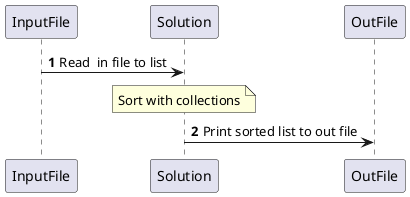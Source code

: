 @startuml
'https://plantuml.com/sequence-diagram

autonumber

InputFile -> Solution: Read  in file to list
note over Solution: Sort with collections
Solution -> OutFile: Print sorted list to out file
@enduml